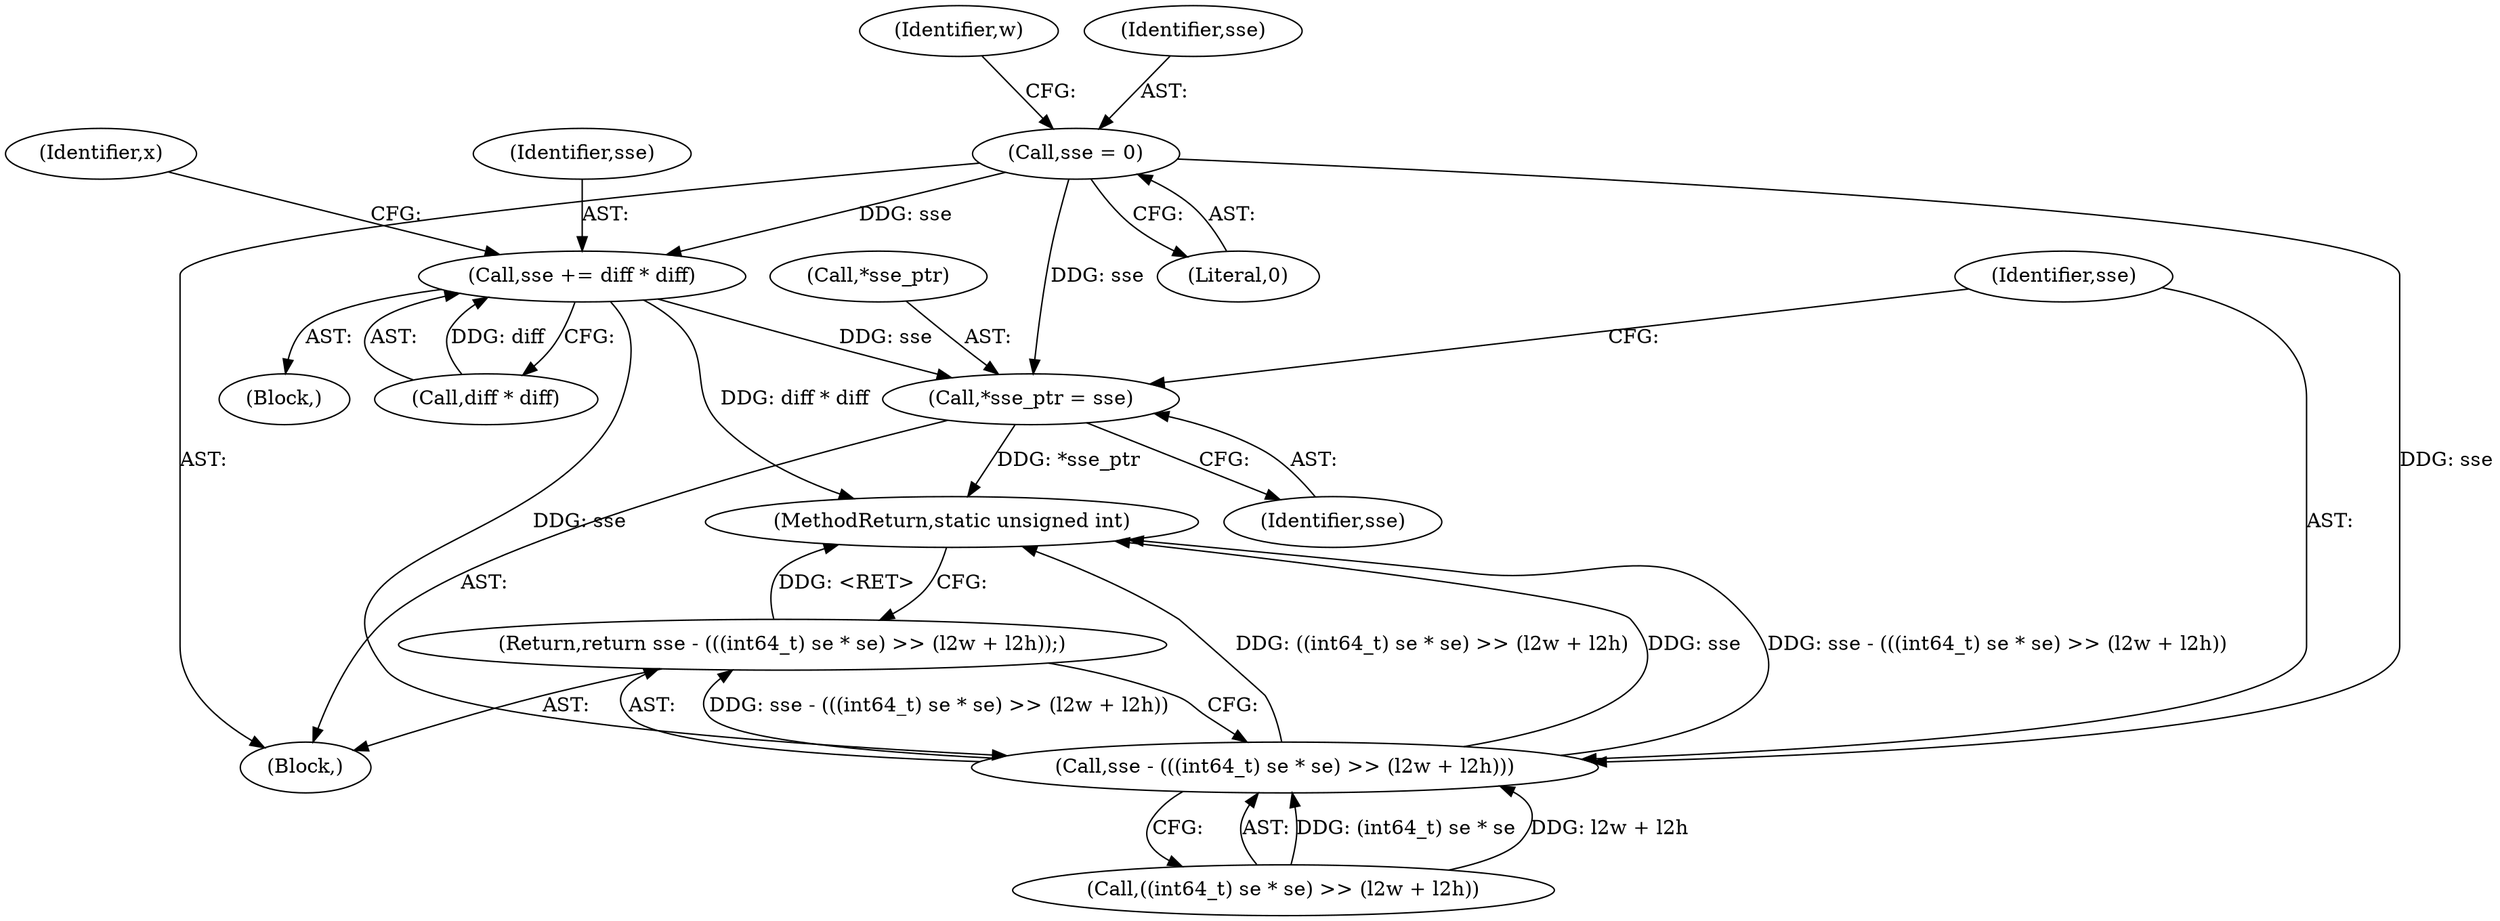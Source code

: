 digraph "1_Android_5a9753fca56f0eeb9f61e342b2fccffc364f9426_121@del" {
"1000115" [label="(Call,sse = 0)"];
"1000173" [label="(Call,sse += diff * diff)"];
"1000178" [label="(Call,*sse_ptr = sse)"];
"1000183" [label="(Call,sse - (((int64_t) se * se) >> (l2w + l2h)))"];
"1000182" [label="(Return,return sse - (((int64_t) se * se) >> (l2w + l2h));)"];
"1000115" [label="(Call,sse = 0)"];
"1000173" [label="(Call,sse += diff * diff)"];
"1000120" [label="(Identifier,w)"];
"1000178" [label="(Call,*sse_ptr = sse)"];
"1000184" [label="(Identifier,sse)"];
"1000182" [label="(Return,return sse - (((int64_t) se * se) >> (l2w + l2h));)"];
"1000151" [label="(Block,)"];
"1000194" [label="(MethodReturn,static unsigned int)"];
"1000181" [label="(Identifier,sse)"];
"1000117" [label="(Literal,0)"];
"1000175" [label="(Call,diff * diff)"];
"1000185" [label="(Call,((int64_t) se * se) >> (l2w + l2h))"];
"1000150" [label="(Identifier,x)"];
"1000116" [label="(Identifier,sse)"];
"1000183" [label="(Call,sse - (((int64_t) se * se) >> (l2w + l2h)))"];
"1000174" [label="(Identifier,sse)"];
"1000109" [label="(Block,)"];
"1000179" [label="(Call,*sse_ptr)"];
"1000115" -> "1000109"  [label="AST: "];
"1000115" -> "1000117"  [label="CFG: "];
"1000116" -> "1000115"  [label="AST: "];
"1000117" -> "1000115"  [label="AST: "];
"1000120" -> "1000115"  [label="CFG: "];
"1000115" -> "1000173"  [label="DDG: sse"];
"1000115" -> "1000178"  [label="DDG: sse"];
"1000115" -> "1000183"  [label="DDG: sse"];
"1000173" -> "1000151"  [label="AST: "];
"1000173" -> "1000175"  [label="CFG: "];
"1000174" -> "1000173"  [label="AST: "];
"1000175" -> "1000173"  [label="AST: "];
"1000150" -> "1000173"  [label="CFG: "];
"1000173" -> "1000194"  [label="DDG: diff * diff"];
"1000175" -> "1000173"  [label="DDG: diff"];
"1000173" -> "1000178"  [label="DDG: sse"];
"1000173" -> "1000183"  [label="DDG: sse"];
"1000178" -> "1000109"  [label="AST: "];
"1000178" -> "1000181"  [label="CFG: "];
"1000179" -> "1000178"  [label="AST: "];
"1000181" -> "1000178"  [label="AST: "];
"1000184" -> "1000178"  [label="CFG: "];
"1000178" -> "1000194"  [label="DDG: *sse_ptr"];
"1000183" -> "1000182"  [label="AST: "];
"1000183" -> "1000185"  [label="CFG: "];
"1000184" -> "1000183"  [label="AST: "];
"1000185" -> "1000183"  [label="AST: "];
"1000182" -> "1000183"  [label="CFG: "];
"1000183" -> "1000194"  [label="DDG: ((int64_t) se * se) >> (l2w + l2h)"];
"1000183" -> "1000194"  [label="DDG: sse"];
"1000183" -> "1000194"  [label="DDG: sse - (((int64_t) se * se) >> (l2w + l2h))"];
"1000183" -> "1000182"  [label="DDG: sse - (((int64_t) se * se) >> (l2w + l2h))"];
"1000185" -> "1000183"  [label="DDG: (int64_t) se * se"];
"1000185" -> "1000183"  [label="DDG: l2w + l2h"];
"1000182" -> "1000109"  [label="AST: "];
"1000194" -> "1000182"  [label="CFG: "];
"1000182" -> "1000194"  [label="DDG: <RET>"];
}
